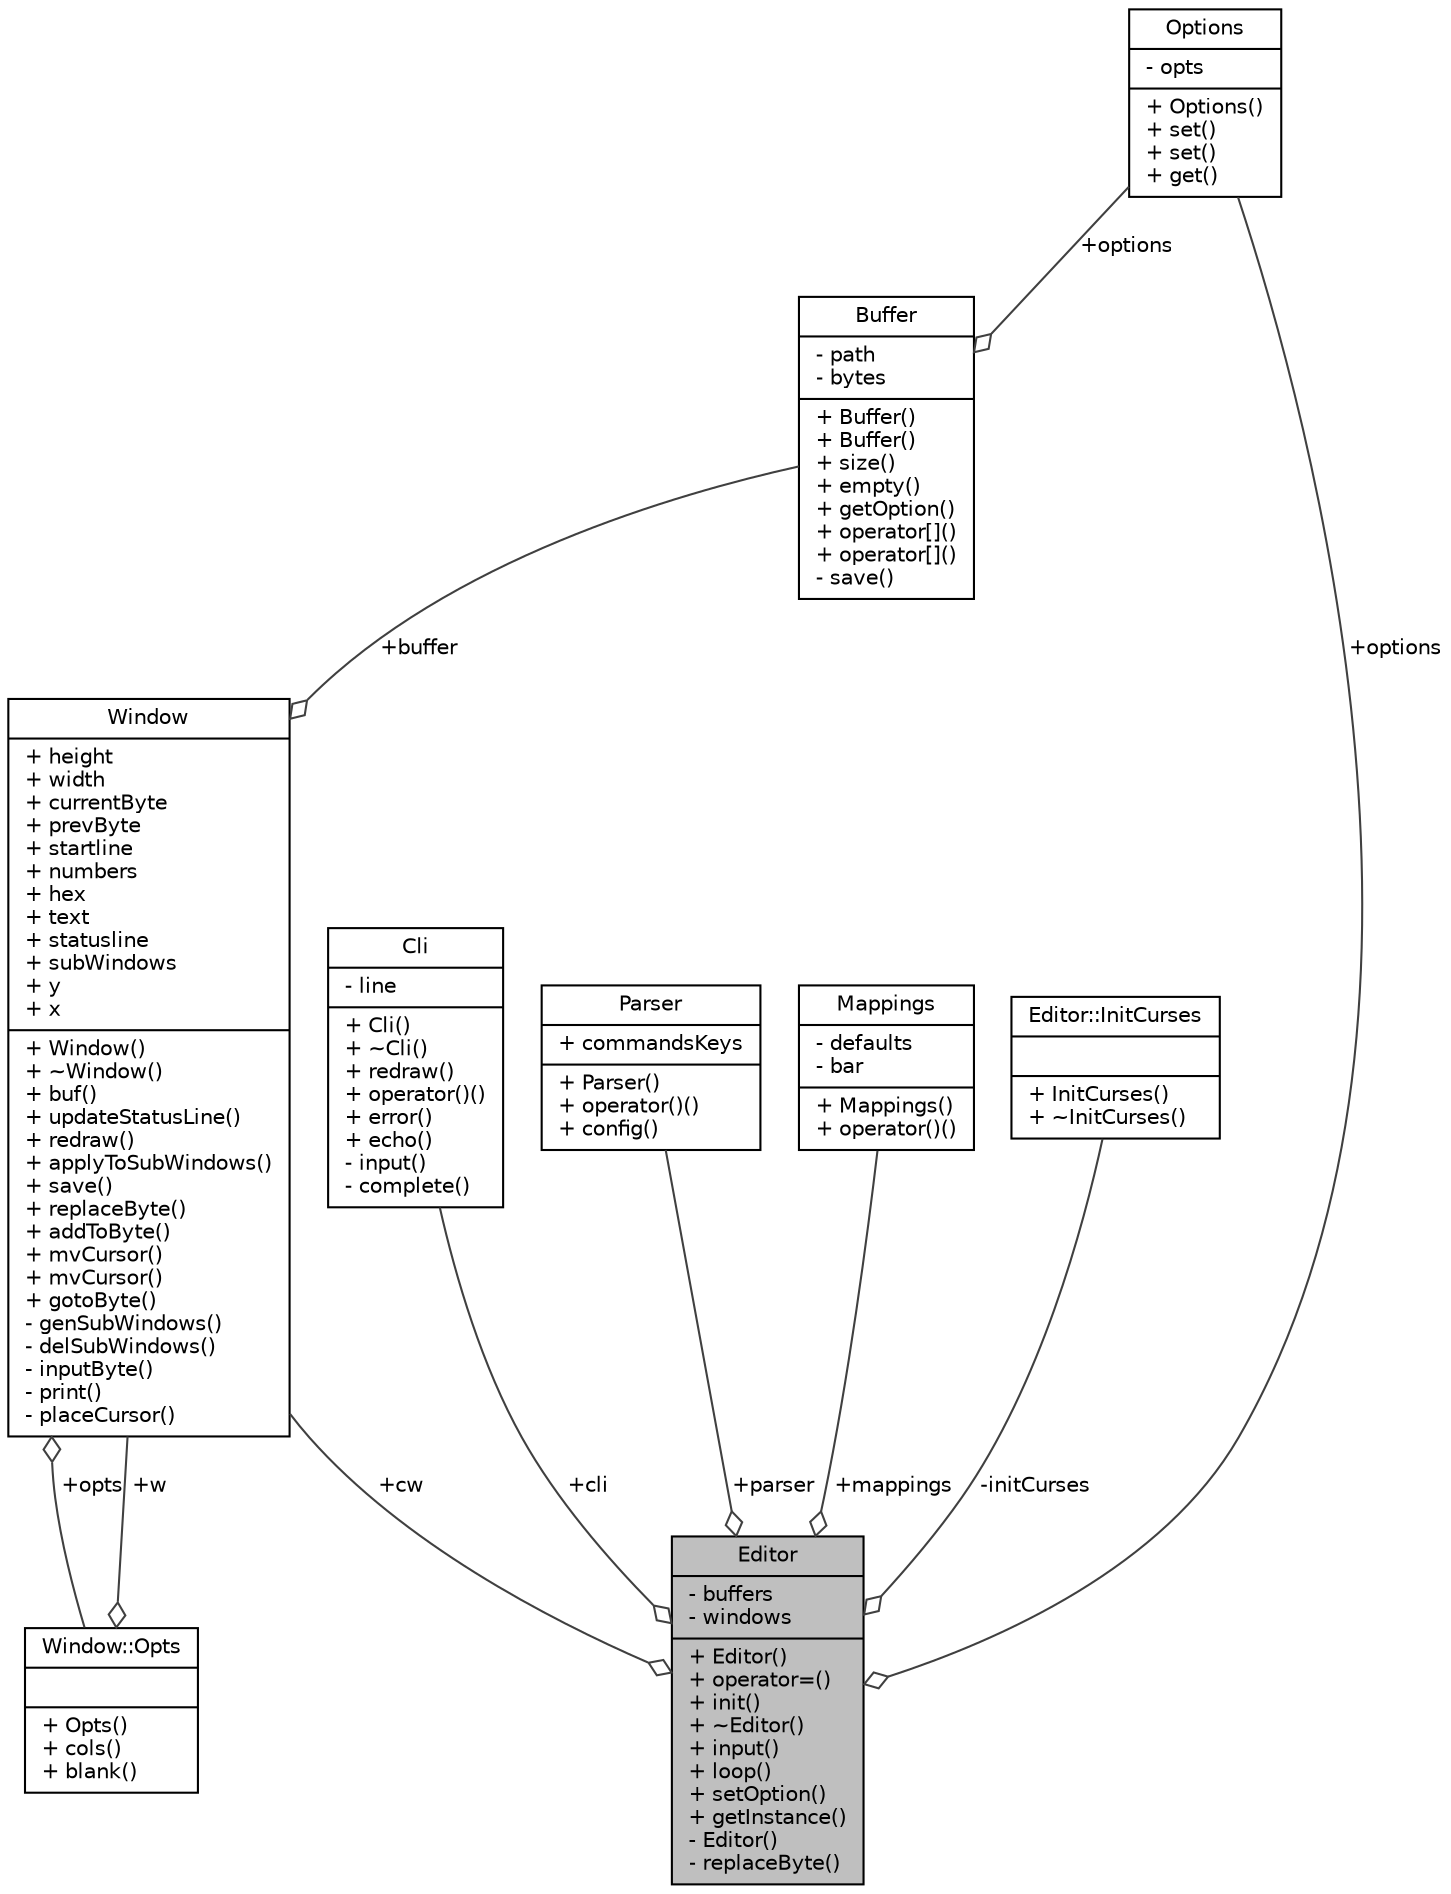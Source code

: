 digraph "Editor"
{
 // LATEX_PDF_SIZE
  bgcolor="transparent";
  edge [fontname="Helvetica",fontsize="10",labelfontname="Helvetica",labelfontsize="10"];
  node [fontname="Helvetica",fontsize="10",shape=record];
  Node1 [label="{Editor\n|- buffers\l- windows\l|+ Editor()\l+ operator=()\l+ init()\l+ ~Editor()\l+ input()\l+ loop()\l+ setOption()\l+ getInstance()\l- Editor()\l- replaceByte()\l}",height=0.2,width=0.4,color="black", fillcolor="grey75", style="filled", fontcolor="black",tooltip=" "];
  Node2 -> Node1 [color="grey25",fontsize="10",style="solid",label=" -initCurses" ,arrowhead="odiamond",fontname="Helvetica"];
  Node2 [label="{Editor::InitCurses\n||+ InitCurses()\l+ ~InitCurses()\l}",height=0.2,width=0.4,color="black",URL="$structEditor_1_1InitCurses.html",tooltip="Initializes curses."];
  Node3 -> Node1 [color="grey25",fontsize="10",style="solid",label=" +options" ,arrowhead="odiamond",fontname="Helvetica"];
  Node3 [label="{Options\n|- opts\l|+ Options()\l+ set()\l+ set()\l+ get()\l}",height=0.2,width=0.4,color="black",URL="$classOptions.html",tooltip=" "];
  Node4 -> Node1 [color="grey25",fontsize="10",style="solid",label=" +cli" ,arrowhead="odiamond",fontname="Helvetica"];
  Node4 [label="{Cli\n|- line\l|+ Cli()\l+ ~Cli()\l+ redraw()\l+ operator()()\l+ error()\l+ echo()\l- input()\l- complete()\l}",height=0.2,width=0.4,color="black",URL="$classCli.html",tooltip=" "];
  Node5 -> Node1 [color="grey25",fontsize="10",style="solid",label=" +parser" ,arrowhead="odiamond",fontname="Helvetica"];
  Node5 [label="{Parser\n|+ commandsKeys\l|+ Parser()\l+ operator()()\l+ config()\l}",height=0.2,width=0.4,color="black",URL="$classParser.html",tooltip=" "];
  Node6 -> Node1 [color="grey25",fontsize="10",style="solid",label=" +mappings" ,arrowhead="odiamond",fontname="Helvetica"];
  Node6 [label="{Mappings\n|- defaults\l- bar\l|+ Mappings()\l+ operator()()\l}",height=0.2,width=0.4,color="black",URL="$classMappings.html",tooltip=" "];
  Node7 -> Node1 [color="grey25",fontsize="10",style="solid",label=" +cw" ,arrowhead="odiamond",fontname="Helvetica"];
  Node7 [label="{Window\n|+ height\l+ width\l+ currentByte\l+ prevByte\l+ startline\l+ numbers\l+ hex\l+ text\l+ statusline\l+ subWindows\l+ y\l+ x\l|+ Window()\l+ ~Window()\l+ buf()\l+ updateStatusLine()\l+ redraw()\l+ applyToSubWindows()\l+ save()\l+ replaceByte()\l+ addToByte()\l+ mvCursor()\l+ mvCursor()\l+ gotoByte()\l- genSubWindows()\l- delSubWindows()\l- inputByte()\l- print()\l- placeCursor()\l}",height=0.2,width=0.4,color="black",URL="$classWindow.html",tooltip=" "];
  Node8 -> Node7 [color="grey25",fontsize="10",style="solid",label=" +opts" ,arrowhead="odiamond",fontname="Helvetica"];
  Node8 [label="{Window::Opts\n||+ Opts()\l+ cols()\l+ blank()\l}",height=0.2,width=0.4,color="black",URL="$structWindow_1_1Opts.html",tooltip=" "];
  Node7 -> Node8 [color="grey25",fontsize="10",style="solid",label=" +w" ,arrowhead="odiamond",fontname="Helvetica"];
  Node9 -> Node7 [color="grey25",fontsize="10",style="solid",label=" +buffer" ,arrowhead="odiamond",fontname="Helvetica"];
  Node9 [label="{Buffer\n|- path\l- bytes\l|+ Buffer()\l+ Buffer()\l+ size()\l+ empty()\l+ getOption()\l+ operator[]()\l+ operator[]()\l- save()\l}",height=0.2,width=0.4,color="black",URL="$classBuffer.html",tooltip=" "];
  Node3 -> Node9 [color="grey25",fontsize="10",style="solid",label=" +options" ,arrowhead="odiamond",fontname="Helvetica"];
}
